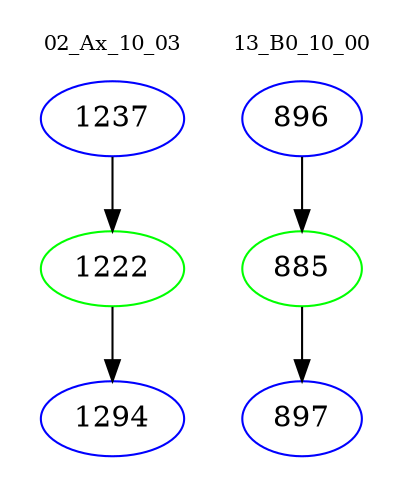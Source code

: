 digraph{
subgraph cluster_0 {
color = white
label = "02_Ax_10_03";
fontsize=10;
T0_1237 [label="1237", color="blue"]
T0_1237 -> T0_1222 [color="black"]
T0_1222 [label="1222", color="green"]
T0_1222 -> T0_1294 [color="black"]
T0_1294 [label="1294", color="blue"]
}
subgraph cluster_1 {
color = white
label = "13_B0_10_00";
fontsize=10;
T1_896 [label="896", color="blue"]
T1_896 -> T1_885 [color="black"]
T1_885 [label="885", color="green"]
T1_885 -> T1_897 [color="black"]
T1_897 [label="897", color="blue"]
}
}
